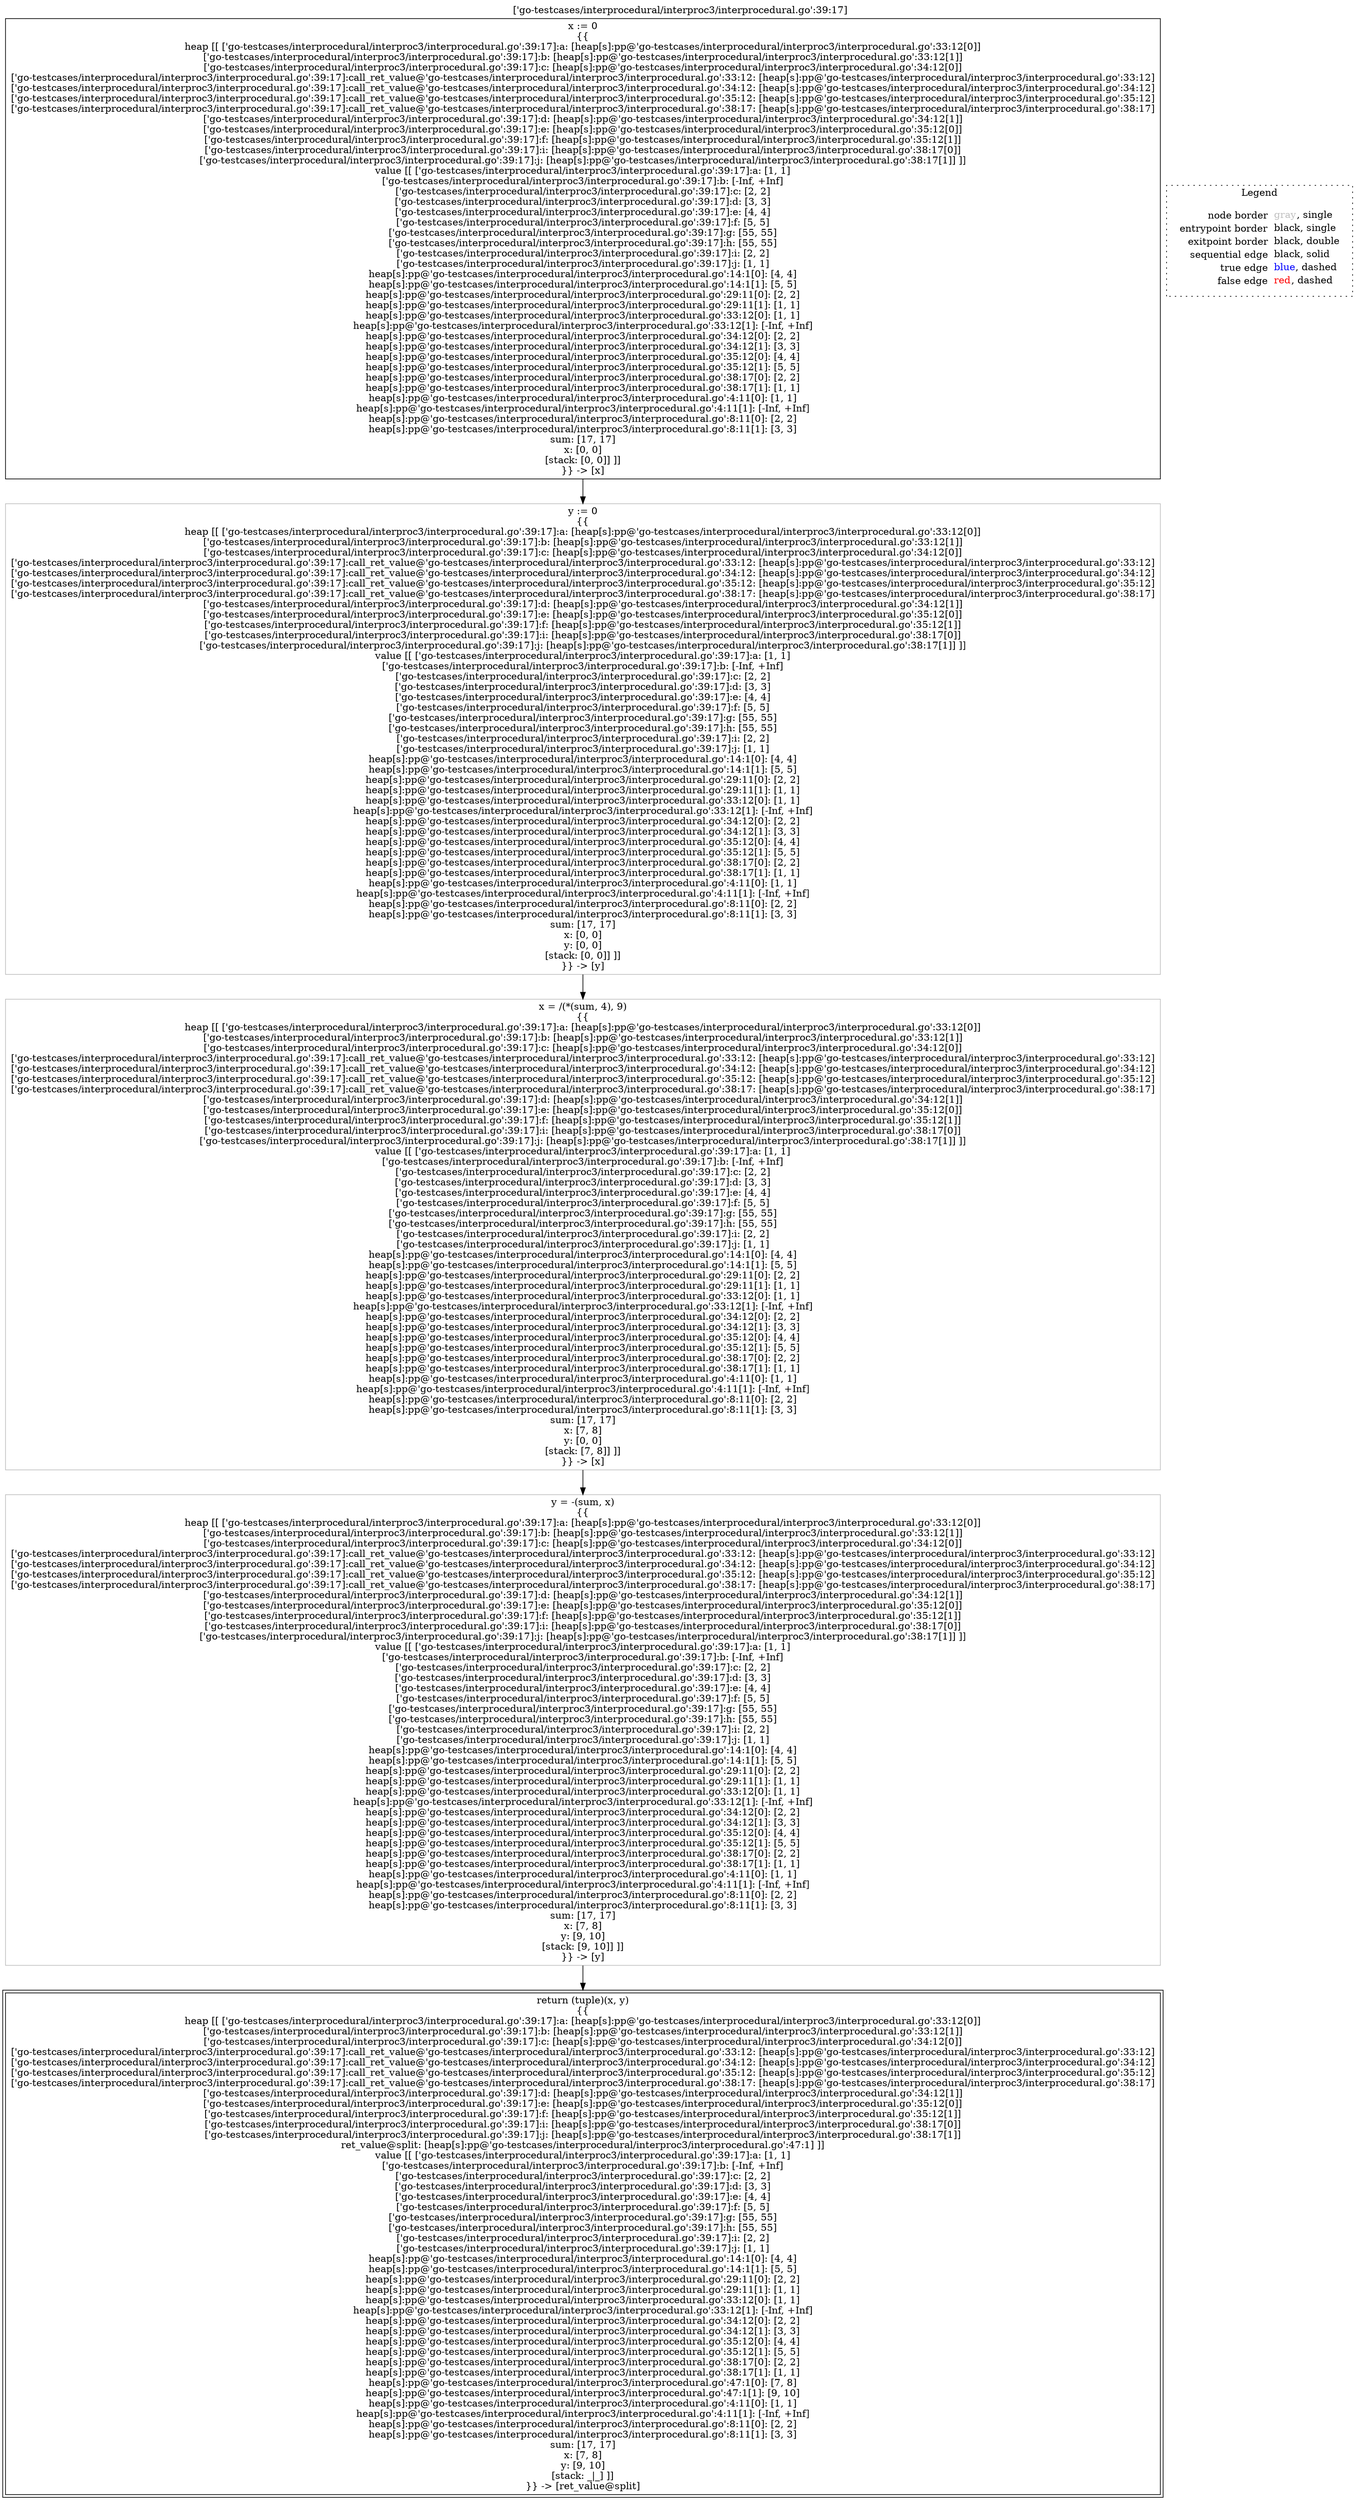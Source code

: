 digraph {
	labelloc="t";
	label="['go-testcases/interprocedural/interproc3/interprocedural.go':39:17]";
	"node0" [shape="rect",color="black",label=<x := 0<BR/>{{<BR/>heap [[ ['go-testcases/interprocedural/interproc3/interprocedural.go':39:17]:a: [heap[s]:pp@'go-testcases/interprocedural/interproc3/interprocedural.go':33:12[0]]<BR/>['go-testcases/interprocedural/interproc3/interprocedural.go':39:17]:b: [heap[s]:pp@'go-testcases/interprocedural/interproc3/interprocedural.go':33:12[1]]<BR/>['go-testcases/interprocedural/interproc3/interprocedural.go':39:17]:c: [heap[s]:pp@'go-testcases/interprocedural/interproc3/interprocedural.go':34:12[0]]<BR/>['go-testcases/interprocedural/interproc3/interprocedural.go':39:17]:call_ret_value@'go-testcases/interprocedural/interproc3/interprocedural.go':33:12: [heap[s]:pp@'go-testcases/interprocedural/interproc3/interprocedural.go':33:12]<BR/>['go-testcases/interprocedural/interproc3/interprocedural.go':39:17]:call_ret_value@'go-testcases/interprocedural/interproc3/interprocedural.go':34:12: [heap[s]:pp@'go-testcases/interprocedural/interproc3/interprocedural.go':34:12]<BR/>['go-testcases/interprocedural/interproc3/interprocedural.go':39:17]:call_ret_value@'go-testcases/interprocedural/interproc3/interprocedural.go':35:12: [heap[s]:pp@'go-testcases/interprocedural/interproc3/interprocedural.go':35:12]<BR/>['go-testcases/interprocedural/interproc3/interprocedural.go':39:17]:call_ret_value@'go-testcases/interprocedural/interproc3/interprocedural.go':38:17: [heap[s]:pp@'go-testcases/interprocedural/interproc3/interprocedural.go':38:17]<BR/>['go-testcases/interprocedural/interproc3/interprocedural.go':39:17]:d: [heap[s]:pp@'go-testcases/interprocedural/interproc3/interprocedural.go':34:12[1]]<BR/>['go-testcases/interprocedural/interproc3/interprocedural.go':39:17]:e: [heap[s]:pp@'go-testcases/interprocedural/interproc3/interprocedural.go':35:12[0]]<BR/>['go-testcases/interprocedural/interproc3/interprocedural.go':39:17]:f: [heap[s]:pp@'go-testcases/interprocedural/interproc3/interprocedural.go':35:12[1]]<BR/>['go-testcases/interprocedural/interproc3/interprocedural.go':39:17]:i: [heap[s]:pp@'go-testcases/interprocedural/interproc3/interprocedural.go':38:17[0]]<BR/>['go-testcases/interprocedural/interproc3/interprocedural.go':39:17]:j: [heap[s]:pp@'go-testcases/interprocedural/interproc3/interprocedural.go':38:17[1]] ]]<BR/>value [[ ['go-testcases/interprocedural/interproc3/interprocedural.go':39:17]:a: [1, 1]<BR/>['go-testcases/interprocedural/interproc3/interprocedural.go':39:17]:b: [-Inf, +Inf]<BR/>['go-testcases/interprocedural/interproc3/interprocedural.go':39:17]:c: [2, 2]<BR/>['go-testcases/interprocedural/interproc3/interprocedural.go':39:17]:d: [3, 3]<BR/>['go-testcases/interprocedural/interproc3/interprocedural.go':39:17]:e: [4, 4]<BR/>['go-testcases/interprocedural/interproc3/interprocedural.go':39:17]:f: [5, 5]<BR/>['go-testcases/interprocedural/interproc3/interprocedural.go':39:17]:g: [55, 55]<BR/>['go-testcases/interprocedural/interproc3/interprocedural.go':39:17]:h: [55, 55]<BR/>['go-testcases/interprocedural/interproc3/interprocedural.go':39:17]:i: [2, 2]<BR/>['go-testcases/interprocedural/interproc3/interprocedural.go':39:17]:j: [1, 1]<BR/>heap[s]:pp@'go-testcases/interprocedural/interproc3/interprocedural.go':14:1[0]: [4, 4]<BR/>heap[s]:pp@'go-testcases/interprocedural/interproc3/interprocedural.go':14:1[1]: [5, 5]<BR/>heap[s]:pp@'go-testcases/interprocedural/interproc3/interprocedural.go':29:11[0]: [2, 2]<BR/>heap[s]:pp@'go-testcases/interprocedural/interproc3/interprocedural.go':29:11[1]: [1, 1]<BR/>heap[s]:pp@'go-testcases/interprocedural/interproc3/interprocedural.go':33:12[0]: [1, 1]<BR/>heap[s]:pp@'go-testcases/interprocedural/interproc3/interprocedural.go':33:12[1]: [-Inf, +Inf]<BR/>heap[s]:pp@'go-testcases/interprocedural/interproc3/interprocedural.go':34:12[0]: [2, 2]<BR/>heap[s]:pp@'go-testcases/interprocedural/interproc3/interprocedural.go':34:12[1]: [3, 3]<BR/>heap[s]:pp@'go-testcases/interprocedural/interproc3/interprocedural.go':35:12[0]: [4, 4]<BR/>heap[s]:pp@'go-testcases/interprocedural/interproc3/interprocedural.go':35:12[1]: [5, 5]<BR/>heap[s]:pp@'go-testcases/interprocedural/interproc3/interprocedural.go':38:17[0]: [2, 2]<BR/>heap[s]:pp@'go-testcases/interprocedural/interproc3/interprocedural.go':38:17[1]: [1, 1]<BR/>heap[s]:pp@'go-testcases/interprocedural/interproc3/interprocedural.go':4:11[0]: [1, 1]<BR/>heap[s]:pp@'go-testcases/interprocedural/interproc3/interprocedural.go':4:11[1]: [-Inf, +Inf]<BR/>heap[s]:pp@'go-testcases/interprocedural/interproc3/interprocedural.go':8:11[0]: [2, 2]<BR/>heap[s]:pp@'go-testcases/interprocedural/interproc3/interprocedural.go':8:11[1]: [3, 3]<BR/>sum: [17, 17]<BR/>x: [0, 0]<BR/>[stack: [0, 0]] ]]<BR/>}} -&gt; [x]>];
	"node1" [shape="rect",color="gray",label=<x = /(*(sum, 4), 9)<BR/>{{<BR/>heap [[ ['go-testcases/interprocedural/interproc3/interprocedural.go':39:17]:a: [heap[s]:pp@'go-testcases/interprocedural/interproc3/interprocedural.go':33:12[0]]<BR/>['go-testcases/interprocedural/interproc3/interprocedural.go':39:17]:b: [heap[s]:pp@'go-testcases/interprocedural/interproc3/interprocedural.go':33:12[1]]<BR/>['go-testcases/interprocedural/interproc3/interprocedural.go':39:17]:c: [heap[s]:pp@'go-testcases/interprocedural/interproc3/interprocedural.go':34:12[0]]<BR/>['go-testcases/interprocedural/interproc3/interprocedural.go':39:17]:call_ret_value@'go-testcases/interprocedural/interproc3/interprocedural.go':33:12: [heap[s]:pp@'go-testcases/interprocedural/interproc3/interprocedural.go':33:12]<BR/>['go-testcases/interprocedural/interproc3/interprocedural.go':39:17]:call_ret_value@'go-testcases/interprocedural/interproc3/interprocedural.go':34:12: [heap[s]:pp@'go-testcases/interprocedural/interproc3/interprocedural.go':34:12]<BR/>['go-testcases/interprocedural/interproc3/interprocedural.go':39:17]:call_ret_value@'go-testcases/interprocedural/interproc3/interprocedural.go':35:12: [heap[s]:pp@'go-testcases/interprocedural/interproc3/interprocedural.go':35:12]<BR/>['go-testcases/interprocedural/interproc3/interprocedural.go':39:17]:call_ret_value@'go-testcases/interprocedural/interproc3/interprocedural.go':38:17: [heap[s]:pp@'go-testcases/interprocedural/interproc3/interprocedural.go':38:17]<BR/>['go-testcases/interprocedural/interproc3/interprocedural.go':39:17]:d: [heap[s]:pp@'go-testcases/interprocedural/interproc3/interprocedural.go':34:12[1]]<BR/>['go-testcases/interprocedural/interproc3/interprocedural.go':39:17]:e: [heap[s]:pp@'go-testcases/interprocedural/interproc3/interprocedural.go':35:12[0]]<BR/>['go-testcases/interprocedural/interproc3/interprocedural.go':39:17]:f: [heap[s]:pp@'go-testcases/interprocedural/interproc3/interprocedural.go':35:12[1]]<BR/>['go-testcases/interprocedural/interproc3/interprocedural.go':39:17]:i: [heap[s]:pp@'go-testcases/interprocedural/interproc3/interprocedural.go':38:17[0]]<BR/>['go-testcases/interprocedural/interproc3/interprocedural.go':39:17]:j: [heap[s]:pp@'go-testcases/interprocedural/interproc3/interprocedural.go':38:17[1]] ]]<BR/>value [[ ['go-testcases/interprocedural/interproc3/interprocedural.go':39:17]:a: [1, 1]<BR/>['go-testcases/interprocedural/interproc3/interprocedural.go':39:17]:b: [-Inf, +Inf]<BR/>['go-testcases/interprocedural/interproc3/interprocedural.go':39:17]:c: [2, 2]<BR/>['go-testcases/interprocedural/interproc3/interprocedural.go':39:17]:d: [3, 3]<BR/>['go-testcases/interprocedural/interproc3/interprocedural.go':39:17]:e: [4, 4]<BR/>['go-testcases/interprocedural/interproc3/interprocedural.go':39:17]:f: [5, 5]<BR/>['go-testcases/interprocedural/interproc3/interprocedural.go':39:17]:g: [55, 55]<BR/>['go-testcases/interprocedural/interproc3/interprocedural.go':39:17]:h: [55, 55]<BR/>['go-testcases/interprocedural/interproc3/interprocedural.go':39:17]:i: [2, 2]<BR/>['go-testcases/interprocedural/interproc3/interprocedural.go':39:17]:j: [1, 1]<BR/>heap[s]:pp@'go-testcases/interprocedural/interproc3/interprocedural.go':14:1[0]: [4, 4]<BR/>heap[s]:pp@'go-testcases/interprocedural/interproc3/interprocedural.go':14:1[1]: [5, 5]<BR/>heap[s]:pp@'go-testcases/interprocedural/interproc3/interprocedural.go':29:11[0]: [2, 2]<BR/>heap[s]:pp@'go-testcases/interprocedural/interproc3/interprocedural.go':29:11[1]: [1, 1]<BR/>heap[s]:pp@'go-testcases/interprocedural/interproc3/interprocedural.go':33:12[0]: [1, 1]<BR/>heap[s]:pp@'go-testcases/interprocedural/interproc3/interprocedural.go':33:12[1]: [-Inf, +Inf]<BR/>heap[s]:pp@'go-testcases/interprocedural/interproc3/interprocedural.go':34:12[0]: [2, 2]<BR/>heap[s]:pp@'go-testcases/interprocedural/interproc3/interprocedural.go':34:12[1]: [3, 3]<BR/>heap[s]:pp@'go-testcases/interprocedural/interproc3/interprocedural.go':35:12[0]: [4, 4]<BR/>heap[s]:pp@'go-testcases/interprocedural/interproc3/interprocedural.go':35:12[1]: [5, 5]<BR/>heap[s]:pp@'go-testcases/interprocedural/interproc3/interprocedural.go':38:17[0]: [2, 2]<BR/>heap[s]:pp@'go-testcases/interprocedural/interproc3/interprocedural.go':38:17[1]: [1, 1]<BR/>heap[s]:pp@'go-testcases/interprocedural/interproc3/interprocedural.go':4:11[0]: [1, 1]<BR/>heap[s]:pp@'go-testcases/interprocedural/interproc3/interprocedural.go':4:11[1]: [-Inf, +Inf]<BR/>heap[s]:pp@'go-testcases/interprocedural/interproc3/interprocedural.go':8:11[0]: [2, 2]<BR/>heap[s]:pp@'go-testcases/interprocedural/interproc3/interprocedural.go':8:11[1]: [3, 3]<BR/>sum: [17, 17]<BR/>x: [7, 8]<BR/>y: [0, 0]<BR/>[stack: [7, 8]] ]]<BR/>}} -&gt; [x]>];
	"node2" [shape="rect",color="gray",label=<y = -(sum, x)<BR/>{{<BR/>heap [[ ['go-testcases/interprocedural/interproc3/interprocedural.go':39:17]:a: [heap[s]:pp@'go-testcases/interprocedural/interproc3/interprocedural.go':33:12[0]]<BR/>['go-testcases/interprocedural/interproc3/interprocedural.go':39:17]:b: [heap[s]:pp@'go-testcases/interprocedural/interproc3/interprocedural.go':33:12[1]]<BR/>['go-testcases/interprocedural/interproc3/interprocedural.go':39:17]:c: [heap[s]:pp@'go-testcases/interprocedural/interproc3/interprocedural.go':34:12[0]]<BR/>['go-testcases/interprocedural/interproc3/interprocedural.go':39:17]:call_ret_value@'go-testcases/interprocedural/interproc3/interprocedural.go':33:12: [heap[s]:pp@'go-testcases/interprocedural/interproc3/interprocedural.go':33:12]<BR/>['go-testcases/interprocedural/interproc3/interprocedural.go':39:17]:call_ret_value@'go-testcases/interprocedural/interproc3/interprocedural.go':34:12: [heap[s]:pp@'go-testcases/interprocedural/interproc3/interprocedural.go':34:12]<BR/>['go-testcases/interprocedural/interproc3/interprocedural.go':39:17]:call_ret_value@'go-testcases/interprocedural/interproc3/interprocedural.go':35:12: [heap[s]:pp@'go-testcases/interprocedural/interproc3/interprocedural.go':35:12]<BR/>['go-testcases/interprocedural/interproc3/interprocedural.go':39:17]:call_ret_value@'go-testcases/interprocedural/interproc3/interprocedural.go':38:17: [heap[s]:pp@'go-testcases/interprocedural/interproc3/interprocedural.go':38:17]<BR/>['go-testcases/interprocedural/interproc3/interprocedural.go':39:17]:d: [heap[s]:pp@'go-testcases/interprocedural/interproc3/interprocedural.go':34:12[1]]<BR/>['go-testcases/interprocedural/interproc3/interprocedural.go':39:17]:e: [heap[s]:pp@'go-testcases/interprocedural/interproc3/interprocedural.go':35:12[0]]<BR/>['go-testcases/interprocedural/interproc3/interprocedural.go':39:17]:f: [heap[s]:pp@'go-testcases/interprocedural/interproc3/interprocedural.go':35:12[1]]<BR/>['go-testcases/interprocedural/interproc3/interprocedural.go':39:17]:i: [heap[s]:pp@'go-testcases/interprocedural/interproc3/interprocedural.go':38:17[0]]<BR/>['go-testcases/interprocedural/interproc3/interprocedural.go':39:17]:j: [heap[s]:pp@'go-testcases/interprocedural/interproc3/interprocedural.go':38:17[1]] ]]<BR/>value [[ ['go-testcases/interprocedural/interproc3/interprocedural.go':39:17]:a: [1, 1]<BR/>['go-testcases/interprocedural/interproc3/interprocedural.go':39:17]:b: [-Inf, +Inf]<BR/>['go-testcases/interprocedural/interproc3/interprocedural.go':39:17]:c: [2, 2]<BR/>['go-testcases/interprocedural/interproc3/interprocedural.go':39:17]:d: [3, 3]<BR/>['go-testcases/interprocedural/interproc3/interprocedural.go':39:17]:e: [4, 4]<BR/>['go-testcases/interprocedural/interproc3/interprocedural.go':39:17]:f: [5, 5]<BR/>['go-testcases/interprocedural/interproc3/interprocedural.go':39:17]:g: [55, 55]<BR/>['go-testcases/interprocedural/interproc3/interprocedural.go':39:17]:h: [55, 55]<BR/>['go-testcases/interprocedural/interproc3/interprocedural.go':39:17]:i: [2, 2]<BR/>['go-testcases/interprocedural/interproc3/interprocedural.go':39:17]:j: [1, 1]<BR/>heap[s]:pp@'go-testcases/interprocedural/interproc3/interprocedural.go':14:1[0]: [4, 4]<BR/>heap[s]:pp@'go-testcases/interprocedural/interproc3/interprocedural.go':14:1[1]: [5, 5]<BR/>heap[s]:pp@'go-testcases/interprocedural/interproc3/interprocedural.go':29:11[0]: [2, 2]<BR/>heap[s]:pp@'go-testcases/interprocedural/interproc3/interprocedural.go':29:11[1]: [1, 1]<BR/>heap[s]:pp@'go-testcases/interprocedural/interproc3/interprocedural.go':33:12[0]: [1, 1]<BR/>heap[s]:pp@'go-testcases/interprocedural/interproc3/interprocedural.go':33:12[1]: [-Inf, +Inf]<BR/>heap[s]:pp@'go-testcases/interprocedural/interproc3/interprocedural.go':34:12[0]: [2, 2]<BR/>heap[s]:pp@'go-testcases/interprocedural/interproc3/interprocedural.go':34:12[1]: [3, 3]<BR/>heap[s]:pp@'go-testcases/interprocedural/interproc3/interprocedural.go':35:12[0]: [4, 4]<BR/>heap[s]:pp@'go-testcases/interprocedural/interproc3/interprocedural.go':35:12[1]: [5, 5]<BR/>heap[s]:pp@'go-testcases/interprocedural/interproc3/interprocedural.go':38:17[0]: [2, 2]<BR/>heap[s]:pp@'go-testcases/interprocedural/interproc3/interprocedural.go':38:17[1]: [1, 1]<BR/>heap[s]:pp@'go-testcases/interprocedural/interproc3/interprocedural.go':4:11[0]: [1, 1]<BR/>heap[s]:pp@'go-testcases/interprocedural/interproc3/interprocedural.go':4:11[1]: [-Inf, +Inf]<BR/>heap[s]:pp@'go-testcases/interprocedural/interproc3/interprocedural.go':8:11[0]: [2, 2]<BR/>heap[s]:pp@'go-testcases/interprocedural/interproc3/interprocedural.go':8:11[1]: [3, 3]<BR/>sum: [17, 17]<BR/>x: [7, 8]<BR/>y: [9, 10]<BR/>[stack: [9, 10]] ]]<BR/>}} -&gt; [y]>];
	"node3" [shape="rect",color="gray",label=<y := 0<BR/>{{<BR/>heap [[ ['go-testcases/interprocedural/interproc3/interprocedural.go':39:17]:a: [heap[s]:pp@'go-testcases/interprocedural/interproc3/interprocedural.go':33:12[0]]<BR/>['go-testcases/interprocedural/interproc3/interprocedural.go':39:17]:b: [heap[s]:pp@'go-testcases/interprocedural/interproc3/interprocedural.go':33:12[1]]<BR/>['go-testcases/interprocedural/interproc3/interprocedural.go':39:17]:c: [heap[s]:pp@'go-testcases/interprocedural/interproc3/interprocedural.go':34:12[0]]<BR/>['go-testcases/interprocedural/interproc3/interprocedural.go':39:17]:call_ret_value@'go-testcases/interprocedural/interproc3/interprocedural.go':33:12: [heap[s]:pp@'go-testcases/interprocedural/interproc3/interprocedural.go':33:12]<BR/>['go-testcases/interprocedural/interproc3/interprocedural.go':39:17]:call_ret_value@'go-testcases/interprocedural/interproc3/interprocedural.go':34:12: [heap[s]:pp@'go-testcases/interprocedural/interproc3/interprocedural.go':34:12]<BR/>['go-testcases/interprocedural/interproc3/interprocedural.go':39:17]:call_ret_value@'go-testcases/interprocedural/interproc3/interprocedural.go':35:12: [heap[s]:pp@'go-testcases/interprocedural/interproc3/interprocedural.go':35:12]<BR/>['go-testcases/interprocedural/interproc3/interprocedural.go':39:17]:call_ret_value@'go-testcases/interprocedural/interproc3/interprocedural.go':38:17: [heap[s]:pp@'go-testcases/interprocedural/interproc3/interprocedural.go':38:17]<BR/>['go-testcases/interprocedural/interproc3/interprocedural.go':39:17]:d: [heap[s]:pp@'go-testcases/interprocedural/interproc3/interprocedural.go':34:12[1]]<BR/>['go-testcases/interprocedural/interproc3/interprocedural.go':39:17]:e: [heap[s]:pp@'go-testcases/interprocedural/interproc3/interprocedural.go':35:12[0]]<BR/>['go-testcases/interprocedural/interproc3/interprocedural.go':39:17]:f: [heap[s]:pp@'go-testcases/interprocedural/interproc3/interprocedural.go':35:12[1]]<BR/>['go-testcases/interprocedural/interproc3/interprocedural.go':39:17]:i: [heap[s]:pp@'go-testcases/interprocedural/interproc3/interprocedural.go':38:17[0]]<BR/>['go-testcases/interprocedural/interproc3/interprocedural.go':39:17]:j: [heap[s]:pp@'go-testcases/interprocedural/interproc3/interprocedural.go':38:17[1]] ]]<BR/>value [[ ['go-testcases/interprocedural/interproc3/interprocedural.go':39:17]:a: [1, 1]<BR/>['go-testcases/interprocedural/interproc3/interprocedural.go':39:17]:b: [-Inf, +Inf]<BR/>['go-testcases/interprocedural/interproc3/interprocedural.go':39:17]:c: [2, 2]<BR/>['go-testcases/interprocedural/interproc3/interprocedural.go':39:17]:d: [3, 3]<BR/>['go-testcases/interprocedural/interproc3/interprocedural.go':39:17]:e: [4, 4]<BR/>['go-testcases/interprocedural/interproc3/interprocedural.go':39:17]:f: [5, 5]<BR/>['go-testcases/interprocedural/interproc3/interprocedural.go':39:17]:g: [55, 55]<BR/>['go-testcases/interprocedural/interproc3/interprocedural.go':39:17]:h: [55, 55]<BR/>['go-testcases/interprocedural/interproc3/interprocedural.go':39:17]:i: [2, 2]<BR/>['go-testcases/interprocedural/interproc3/interprocedural.go':39:17]:j: [1, 1]<BR/>heap[s]:pp@'go-testcases/interprocedural/interproc3/interprocedural.go':14:1[0]: [4, 4]<BR/>heap[s]:pp@'go-testcases/interprocedural/interproc3/interprocedural.go':14:1[1]: [5, 5]<BR/>heap[s]:pp@'go-testcases/interprocedural/interproc3/interprocedural.go':29:11[0]: [2, 2]<BR/>heap[s]:pp@'go-testcases/interprocedural/interproc3/interprocedural.go':29:11[1]: [1, 1]<BR/>heap[s]:pp@'go-testcases/interprocedural/interproc3/interprocedural.go':33:12[0]: [1, 1]<BR/>heap[s]:pp@'go-testcases/interprocedural/interproc3/interprocedural.go':33:12[1]: [-Inf, +Inf]<BR/>heap[s]:pp@'go-testcases/interprocedural/interproc3/interprocedural.go':34:12[0]: [2, 2]<BR/>heap[s]:pp@'go-testcases/interprocedural/interproc3/interprocedural.go':34:12[1]: [3, 3]<BR/>heap[s]:pp@'go-testcases/interprocedural/interproc3/interprocedural.go':35:12[0]: [4, 4]<BR/>heap[s]:pp@'go-testcases/interprocedural/interproc3/interprocedural.go':35:12[1]: [5, 5]<BR/>heap[s]:pp@'go-testcases/interprocedural/interproc3/interprocedural.go':38:17[0]: [2, 2]<BR/>heap[s]:pp@'go-testcases/interprocedural/interproc3/interprocedural.go':38:17[1]: [1, 1]<BR/>heap[s]:pp@'go-testcases/interprocedural/interproc3/interprocedural.go':4:11[0]: [1, 1]<BR/>heap[s]:pp@'go-testcases/interprocedural/interproc3/interprocedural.go':4:11[1]: [-Inf, +Inf]<BR/>heap[s]:pp@'go-testcases/interprocedural/interproc3/interprocedural.go':8:11[0]: [2, 2]<BR/>heap[s]:pp@'go-testcases/interprocedural/interproc3/interprocedural.go':8:11[1]: [3, 3]<BR/>sum: [17, 17]<BR/>x: [0, 0]<BR/>y: [0, 0]<BR/>[stack: [0, 0]] ]]<BR/>}} -&gt; [y]>];
	"node4" [shape="rect",color="black",peripheries="2",label=<return (tuple)(x, y)<BR/>{{<BR/>heap [[ ['go-testcases/interprocedural/interproc3/interprocedural.go':39:17]:a: [heap[s]:pp@'go-testcases/interprocedural/interproc3/interprocedural.go':33:12[0]]<BR/>['go-testcases/interprocedural/interproc3/interprocedural.go':39:17]:b: [heap[s]:pp@'go-testcases/interprocedural/interproc3/interprocedural.go':33:12[1]]<BR/>['go-testcases/interprocedural/interproc3/interprocedural.go':39:17]:c: [heap[s]:pp@'go-testcases/interprocedural/interproc3/interprocedural.go':34:12[0]]<BR/>['go-testcases/interprocedural/interproc3/interprocedural.go':39:17]:call_ret_value@'go-testcases/interprocedural/interproc3/interprocedural.go':33:12: [heap[s]:pp@'go-testcases/interprocedural/interproc3/interprocedural.go':33:12]<BR/>['go-testcases/interprocedural/interproc3/interprocedural.go':39:17]:call_ret_value@'go-testcases/interprocedural/interproc3/interprocedural.go':34:12: [heap[s]:pp@'go-testcases/interprocedural/interproc3/interprocedural.go':34:12]<BR/>['go-testcases/interprocedural/interproc3/interprocedural.go':39:17]:call_ret_value@'go-testcases/interprocedural/interproc3/interprocedural.go':35:12: [heap[s]:pp@'go-testcases/interprocedural/interproc3/interprocedural.go':35:12]<BR/>['go-testcases/interprocedural/interproc3/interprocedural.go':39:17]:call_ret_value@'go-testcases/interprocedural/interproc3/interprocedural.go':38:17: [heap[s]:pp@'go-testcases/interprocedural/interproc3/interprocedural.go':38:17]<BR/>['go-testcases/interprocedural/interproc3/interprocedural.go':39:17]:d: [heap[s]:pp@'go-testcases/interprocedural/interproc3/interprocedural.go':34:12[1]]<BR/>['go-testcases/interprocedural/interproc3/interprocedural.go':39:17]:e: [heap[s]:pp@'go-testcases/interprocedural/interproc3/interprocedural.go':35:12[0]]<BR/>['go-testcases/interprocedural/interproc3/interprocedural.go':39:17]:f: [heap[s]:pp@'go-testcases/interprocedural/interproc3/interprocedural.go':35:12[1]]<BR/>['go-testcases/interprocedural/interproc3/interprocedural.go':39:17]:i: [heap[s]:pp@'go-testcases/interprocedural/interproc3/interprocedural.go':38:17[0]]<BR/>['go-testcases/interprocedural/interproc3/interprocedural.go':39:17]:j: [heap[s]:pp@'go-testcases/interprocedural/interproc3/interprocedural.go':38:17[1]]<BR/>ret_value@split: [heap[s]:pp@'go-testcases/interprocedural/interproc3/interprocedural.go':47:1] ]]<BR/>value [[ ['go-testcases/interprocedural/interproc3/interprocedural.go':39:17]:a: [1, 1]<BR/>['go-testcases/interprocedural/interproc3/interprocedural.go':39:17]:b: [-Inf, +Inf]<BR/>['go-testcases/interprocedural/interproc3/interprocedural.go':39:17]:c: [2, 2]<BR/>['go-testcases/interprocedural/interproc3/interprocedural.go':39:17]:d: [3, 3]<BR/>['go-testcases/interprocedural/interproc3/interprocedural.go':39:17]:e: [4, 4]<BR/>['go-testcases/interprocedural/interproc3/interprocedural.go':39:17]:f: [5, 5]<BR/>['go-testcases/interprocedural/interproc3/interprocedural.go':39:17]:g: [55, 55]<BR/>['go-testcases/interprocedural/interproc3/interprocedural.go':39:17]:h: [55, 55]<BR/>['go-testcases/interprocedural/interproc3/interprocedural.go':39:17]:i: [2, 2]<BR/>['go-testcases/interprocedural/interproc3/interprocedural.go':39:17]:j: [1, 1]<BR/>heap[s]:pp@'go-testcases/interprocedural/interproc3/interprocedural.go':14:1[0]: [4, 4]<BR/>heap[s]:pp@'go-testcases/interprocedural/interproc3/interprocedural.go':14:1[1]: [5, 5]<BR/>heap[s]:pp@'go-testcases/interprocedural/interproc3/interprocedural.go':29:11[0]: [2, 2]<BR/>heap[s]:pp@'go-testcases/interprocedural/interproc3/interprocedural.go':29:11[1]: [1, 1]<BR/>heap[s]:pp@'go-testcases/interprocedural/interproc3/interprocedural.go':33:12[0]: [1, 1]<BR/>heap[s]:pp@'go-testcases/interprocedural/interproc3/interprocedural.go':33:12[1]: [-Inf, +Inf]<BR/>heap[s]:pp@'go-testcases/interprocedural/interproc3/interprocedural.go':34:12[0]: [2, 2]<BR/>heap[s]:pp@'go-testcases/interprocedural/interproc3/interprocedural.go':34:12[1]: [3, 3]<BR/>heap[s]:pp@'go-testcases/interprocedural/interproc3/interprocedural.go':35:12[0]: [4, 4]<BR/>heap[s]:pp@'go-testcases/interprocedural/interproc3/interprocedural.go':35:12[1]: [5, 5]<BR/>heap[s]:pp@'go-testcases/interprocedural/interproc3/interprocedural.go':38:17[0]: [2, 2]<BR/>heap[s]:pp@'go-testcases/interprocedural/interproc3/interprocedural.go':38:17[1]: [1, 1]<BR/>heap[s]:pp@'go-testcases/interprocedural/interproc3/interprocedural.go':47:1[0]: [7, 8]<BR/>heap[s]:pp@'go-testcases/interprocedural/interproc3/interprocedural.go':47:1[1]: [9, 10]<BR/>heap[s]:pp@'go-testcases/interprocedural/interproc3/interprocedural.go':4:11[0]: [1, 1]<BR/>heap[s]:pp@'go-testcases/interprocedural/interproc3/interprocedural.go':4:11[1]: [-Inf, +Inf]<BR/>heap[s]:pp@'go-testcases/interprocedural/interproc3/interprocedural.go':8:11[0]: [2, 2]<BR/>heap[s]:pp@'go-testcases/interprocedural/interproc3/interprocedural.go':8:11[1]: [3, 3]<BR/>sum: [17, 17]<BR/>x: [7, 8]<BR/>y: [9, 10]<BR/>[stack: _|_] ]]<BR/>}} -&gt; [ret_value@split]>];
	"node1" -> "node2" [color="black"];
	"node2" -> "node4" [color="black"];
	"node0" -> "node3" [color="black"];
	"node3" -> "node1" [color="black"];
subgraph cluster_legend {
	label="Legend";
	style=dotted;
	node [shape=plaintext];
	"legend" [label=<<table border="0" cellpadding="2" cellspacing="0" cellborder="0"><tr><td align="right">node border&nbsp;</td><td align="left"><font color="gray">gray</font>, single</td></tr><tr><td align="right">entrypoint border&nbsp;</td><td align="left"><font color="black">black</font>, single</td></tr><tr><td align="right">exitpoint border&nbsp;</td><td align="left"><font color="black">black</font>, double</td></tr><tr><td align="right">sequential edge&nbsp;</td><td align="left"><font color="black">black</font>, solid</td></tr><tr><td align="right">true edge&nbsp;</td><td align="left"><font color="blue">blue</font>, dashed</td></tr><tr><td align="right">false edge&nbsp;</td><td align="left"><font color="red">red</font>, dashed</td></tr></table>>];
}

}
